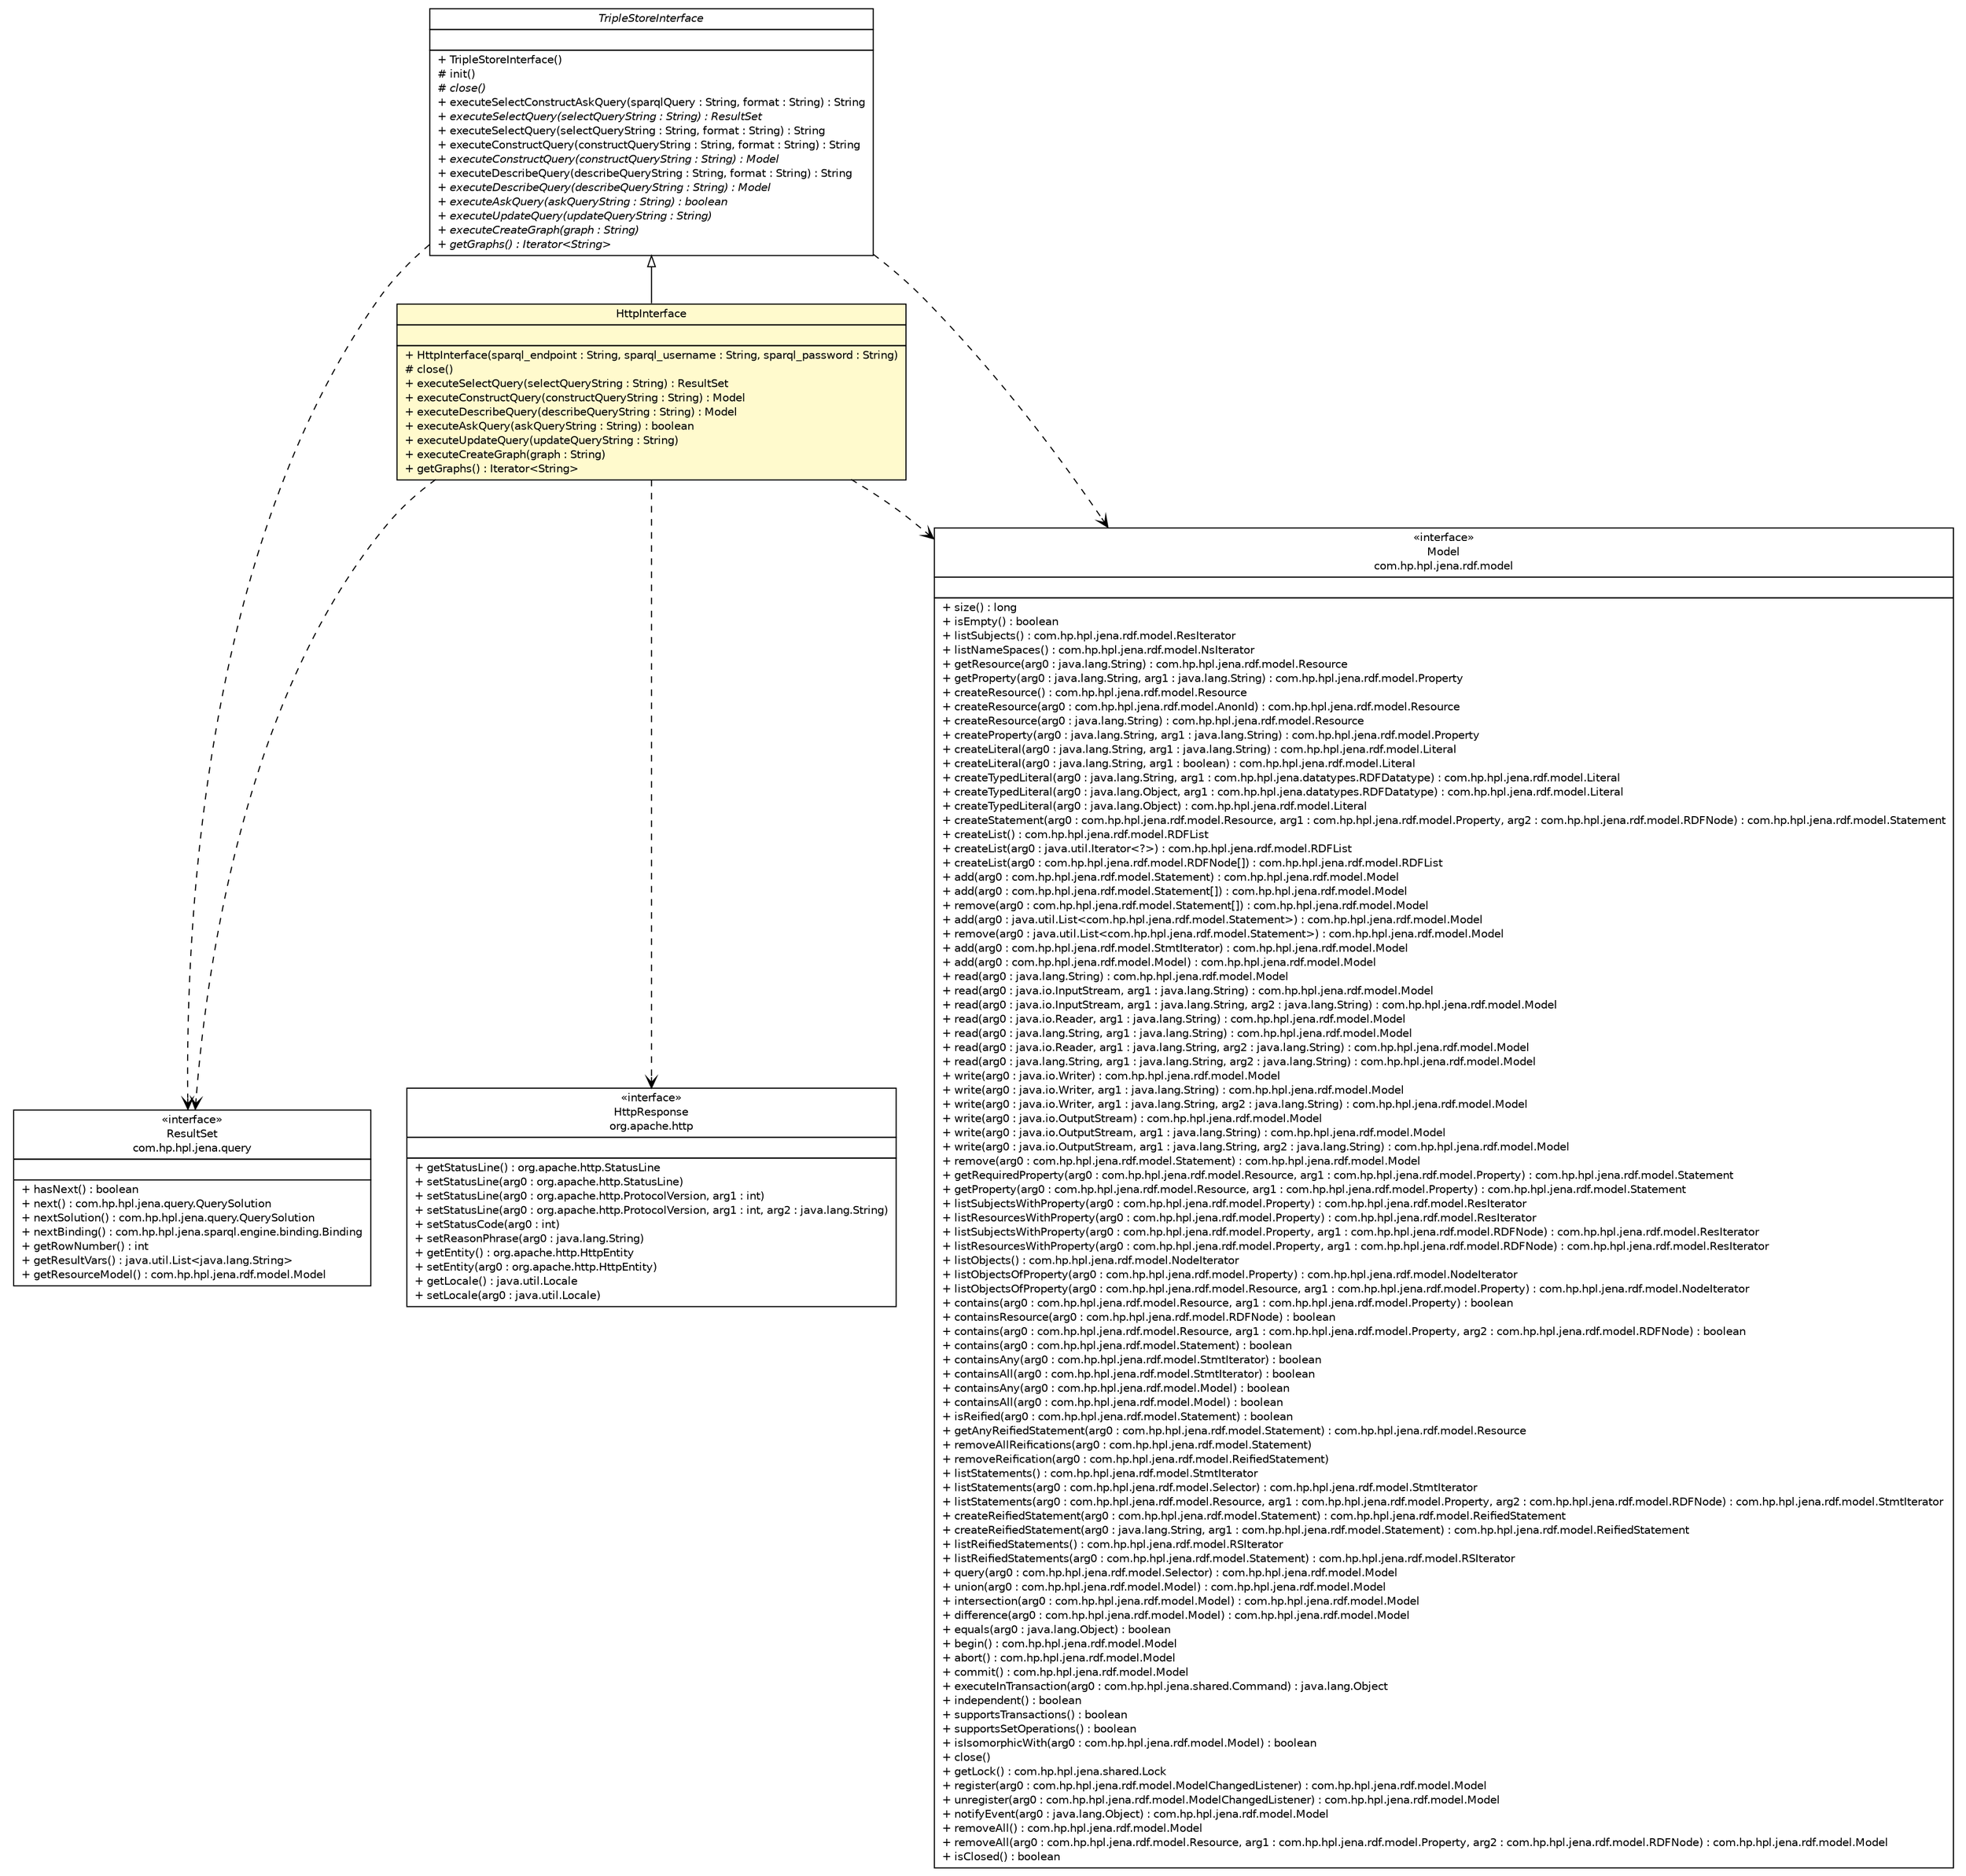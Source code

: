 #!/usr/local/bin/dot
#
# Class diagram 
# Generated by UMLGraph version R5_6-24-gf6e263 (http://www.umlgraph.org/)
#

digraph G {
	edge [fontname="Helvetica",fontsize=10,labelfontname="Helvetica",labelfontsize=10];
	node [fontname="Helvetica",fontsize=10,shape=plaintext];
	nodesep=0.25;
	ranksep=0.5;
	// de.tud.plt.r43ples.triplestoreInterface.HttpInterface
	c794 [label=<<table title="de.tud.plt.r43ples.triplestoreInterface.HttpInterface" border="0" cellborder="1" cellspacing="0" cellpadding="2" port="p" bgcolor="lemonChiffon" href="./HttpInterface.html">
		<tr><td><table border="0" cellspacing="0" cellpadding="1">
<tr><td align="center" balign="center"> HttpInterface </td></tr>
		</table></td></tr>
		<tr><td><table border="0" cellspacing="0" cellpadding="1">
<tr><td align="left" balign="left">  </td></tr>
		</table></td></tr>
		<tr><td><table border="0" cellspacing="0" cellpadding="1">
<tr><td align="left" balign="left"> + HttpInterface(sparql_endpoint : String, sparql_username : String, sparql_password : String) </td></tr>
<tr><td align="left" balign="left"> # close() </td></tr>
<tr><td align="left" balign="left"> + executeSelectQuery(selectQueryString : String) : ResultSet </td></tr>
<tr><td align="left" balign="left"> + executeConstructQuery(constructQueryString : String) : Model </td></tr>
<tr><td align="left" balign="left"> + executeDescribeQuery(describeQueryString : String) : Model </td></tr>
<tr><td align="left" balign="left"> + executeAskQuery(askQueryString : String) : boolean </td></tr>
<tr><td align="left" balign="left"> + executeUpdateQuery(updateQueryString : String) </td></tr>
<tr><td align="left" balign="left"> + executeCreateGraph(graph : String) </td></tr>
<tr><td align="left" balign="left"> + getGraphs() : Iterator&lt;String&gt; </td></tr>
		</table></td></tr>
		</table>>, URL="./HttpInterface.html", fontname="Helvetica", fontcolor="black", fontsize=10.0];
	// de.tud.plt.r43ples.triplestoreInterface.TripleStoreInterface
	c797 [label=<<table title="de.tud.plt.r43ples.triplestoreInterface.TripleStoreInterface" border="0" cellborder="1" cellspacing="0" cellpadding="2" port="p" href="./TripleStoreInterface.html">
		<tr><td><table border="0" cellspacing="0" cellpadding="1">
<tr><td align="center" balign="center"><font face="Helvetica-Oblique"> TripleStoreInterface </font></td></tr>
		</table></td></tr>
		<tr><td><table border="0" cellspacing="0" cellpadding="1">
<tr><td align="left" balign="left">  </td></tr>
		</table></td></tr>
		<tr><td><table border="0" cellspacing="0" cellpadding="1">
<tr><td align="left" balign="left"> + TripleStoreInterface() </td></tr>
<tr><td align="left" balign="left"> # init() </td></tr>
<tr><td align="left" balign="left"><font face="Helvetica-Oblique" point-size="10.0"> # close() </font></td></tr>
<tr><td align="left" balign="left"> + executeSelectConstructAskQuery(sparqlQuery : String, format : String) : String </td></tr>
<tr><td align="left" balign="left"><font face="Helvetica-Oblique" point-size="10.0"> + executeSelectQuery(selectQueryString : String) : ResultSet </font></td></tr>
<tr><td align="left" balign="left"> + executeSelectQuery(selectQueryString : String, format : String) : String </td></tr>
<tr><td align="left" balign="left"> + executeConstructQuery(constructQueryString : String, format : String) : String </td></tr>
<tr><td align="left" balign="left"><font face="Helvetica-Oblique" point-size="10.0"> + executeConstructQuery(constructQueryString : String) : Model </font></td></tr>
<tr><td align="left" balign="left"> + executeDescribeQuery(describeQueryString : String, format : String) : String </td></tr>
<tr><td align="left" balign="left"><font face="Helvetica-Oblique" point-size="10.0"> + executeDescribeQuery(describeQueryString : String) : Model </font></td></tr>
<tr><td align="left" balign="left"><font face="Helvetica-Oblique" point-size="10.0"> + executeAskQuery(askQueryString : String) : boolean </font></td></tr>
<tr><td align="left" balign="left"><font face="Helvetica-Oblique" point-size="10.0"> + executeUpdateQuery(updateQueryString : String) </font></td></tr>
<tr><td align="left" balign="left"><font face="Helvetica-Oblique" point-size="10.0"> + executeCreateGraph(graph : String) </font></td></tr>
<tr><td align="left" balign="left"><font face="Helvetica-Oblique" point-size="10.0"> + getGraphs() : Iterator&lt;String&gt; </font></td></tr>
		</table></td></tr>
		</table>>, URL="./TripleStoreInterface.html", fontname="Helvetica", fontcolor="black", fontsize=10.0];
	//de.tud.plt.r43ples.triplestoreInterface.HttpInterface extends de.tud.plt.r43ples.triplestoreInterface.TripleStoreInterface
	c797:p -> c794:p [dir=back,arrowtail=empty];
	// de.tud.plt.r43ples.triplestoreInterface.HttpInterface DEPEND com.hp.hpl.jena.query.ResultSet
	c794:p -> c834:p [taillabel="", label="", headlabel="", fontname="Helvetica", fontcolor="black", fontsize=10.0, color="black", arrowhead=open, style=dashed];
	// de.tud.plt.r43ples.triplestoreInterface.HttpInterface DEPEND com.hp.hpl.jena.rdf.model.Model
	c794:p -> c846:p [taillabel="", label="", headlabel="", fontname="Helvetica", fontcolor="black", fontsize=10.0, color="black", arrowhead=open, style=dashed];
	// de.tud.plt.r43ples.triplestoreInterface.HttpInterface DEPEND org.apache.http.HttpResponse
	c794:p -> c849:p [taillabel="", label="", headlabel="", fontname="Helvetica", fontcolor="black", fontsize=10.0, color="black", arrowhead=open, style=dashed];
	// de.tud.plt.r43ples.triplestoreInterface.TripleStoreInterface DEPEND com.hp.hpl.jena.query.ResultSet
	c797:p -> c834:p [taillabel="", label="", headlabel="", fontname="Helvetica", fontcolor="black", fontsize=10.0, color="black", arrowhead=open, style=dashed];
	// de.tud.plt.r43ples.triplestoreInterface.TripleStoreInterface DEPEND com.hp.hpl.jena.rdf.model.Model
	c797:p -> c846:p [taillabel="", label="", headlabel="", fontname="Helvetica", fontcolor="black", fontsize=10.0, color="black", arrowhead=open, style=dashed];
	// com.hp.hpl.jena.rdf.model.Model
	c846 [label=<<table title="com.hp.hpl.jena.rdf.model.Model" border="0" cellborder="1" cellspacing="0" cellpadding="2" port="p" href="http://java.sun.com/j2se/1.4.2/docs/api/com/hp/hpl/jena/rdf/model/Model.html">
		<tr><td><table border="0" cellspacing="0" cellpadding="1">
<tr><td align="center" balign="center"> &#171;interface&#187; </td></tr>
<tr><td align="center" balign="center"> Model </td></tr>
<tr><td align="center" balign="center"> com.hp.hpl.jena.rdf.model </td></tr>
		</table></td></tr>
		<tr><td><table border="0" cellspacing="0" cellpadding="1">
<tr><td align="left" balign="left">  </td></tr>
		</table></td></tr>
		<tr><td><table border="0" cellspacing="0" cellpadding="1">
<tr><td align="left" balign="left"> + size() : long </td></tr>
<tr><td align="left" balign="left"> + isEmpty() : boolean </td></tr>
<tr><td align="left" balign="left"> + listSubjects() : com.hp.hpl.jena.rdf.model.ResIterator </td></tr>
<tr><td align="left" balign="left"> + listNameSpaces() : com.hp.hpl.jena.rdf.model.NsIterator </td></tr>
<tr><td align="left" balign="left"> + getResource(arg0 : java.lang.String) : com.hp.hpl.jena.rdf.model.Resource </td></tr>
<tr><td align="left" balign="left"> + getProperty(arg0 : java.lang.String, arg1 : java.lang.String) : com.hp.hpl.jena.rdf.model.Property </td></tr>
<tr><td align="left" balign="left"> + createResource() : com.hp.hpl.jena.rdf.model.Resource </td></tr>
<tr><td align="left" balign="left"> + createResource(arg0 : com.hp.hpl.jena.rdf.model.AnonId) : com.hp.hpl.jena.rdf.model.Resource </td></tr>
<tr><td align="left" balign="left"> + createResource(arg0 : java.lang.String) : com.hp.hpl.jena.rdf.model.Resource </td></tr>
<tr><td align="left" balign="left"> + createProperty(arg0 : java.lang.String, arg1 : java.lang.String) : com.hp.hpl.jena.rdf.model.Property </td></tr>
<tr><td align="left" balign="left"> + createLiteral(arg0 : java.lang.String, arg1 : java.lang.String) : com.hp.hpl.jena.rdf.model.Literal </td></tr>
<tr><td align="left" balign="left"> + createLiteral(arg0 : java.lang.String, arg1 : boolean) : com.hp.hpl.jena.rdf.model.Literal </td></tr>
<tr><td align="left" balign="left"> + createTypedLiteral(arg0 : java.lang.String, arg1 : com.hp.hpl.jena.datatypes.RDFDatatype) : com.hp.hpl.jena.rdf.model.Literal </td></tr>
<tr><td align="left" balign="left"> + createTypedLiteral(arg0 : java.lang.Object, arg1 : com.hp.hpl.jena.datatypes.RDFDatatype) : com.hp.hpl.jena.rdf.model.Literal </td></tr>
<tr><td align="left" balign="left"> + createTypedLiteral(arg0 : java.lang.Object) : com.hp.hpl.jena.rdf.model.Literal </td></tr>
<tr><td align="left" balign="left"> + createStatement(arg0 : com.hp.hpl.jena.rdf.model.Resource, arg1 : com.hp.hpl.jena.rdf.model.Property, arg2 : com.hp.hpl.jena.rdf.model.RDFNode) : com.hp.hpl.jena.rdf.model.Statement </td></tr>
<tr><td align="left" balign="left"> + createList() : com.hp.hpl.jena.rdf.model.RDFList </td></tr>
<tr><td align="left" balign="left"> + createList(arg0 : java.util.Iterator&lt;?&gt;) : com.hp.hpl.jena.rdf.model.RDFList </td></tr>
<tr><td align="left" balign="left"> + createList(arg0 : com.hp.hpl.jena.rdf.model.RDFNode[]) : com.hp.hpl.jena.rdf.model.RDFList </td></tr>
<tr><td align="left" balign="left"> + add(arg0 : com.hp.hpl.jena.rdf.model.Statement) : com.hp.hpl.jena.rdf.model.Model </td></tr>
<tr><td align="left" balign="left"> + add(arg0 : com.hp.hpl.jena.rdf.model.Statement[]) : com.hp.hpl.jena.rdf.model.Model </td></tr>
<tr><td align="left" balign="left"> + remove(arg0 : com.hp.hpl.jena.rdf.model.Statement[]) : com.hp.hpl.jena.rdf.model.Model </td></tr>
<tr><td align="left" balign="left"> + add(arg0 : java.util.List&lt;com.hp.hpl.jena.rdf.model.Statement&gt;) : com.hp.hpl.jena.rdf.model.Model </td></tr>
<tr><td align="left" balign="left"> + remove(arg0 : java.util.List&lt;com.hp.hpl.jena.rdf.model.Statement&gt;) : com.hp.hpl.jena.rdf.model.Model </td></tr>
<tr><td align="left" balign="left"> + add(arg0 : com.hp.hpl.jena.rdf.model.StmtIterator) : com.hp.hpl.jena.rdf.model.Model </td></tr>
<tr><td align="left" balign="left"> + add(arg0 : com.hp.hpl.jena.rdf.model.Model) : com.hp.hpl.jena.rdf.model.Model </td></tr>
<tr><td align="left" balign="left"> + read(arg0 : java.lang.String) : com.hp.hpl.jena.rdf.model.Model </td></tr>
<tr><td align="left" balign="left"> + read(arg0 : java.io.InputStream, arg1 : java.lang.String) : com.hp.hpl.jena.rdf.model.Model </td></tr>
<tr><td align="left" balign="left"> + read(arg0 : java.io.InputStream, arg1 : java.lang.String, arg2 : java.lang.String) : com.hp.hpl.jena.rdf.model.Model </td></tr>
<tr><td align="left" balign="left"> + read(arg0 : java.io.Reader, arg1 : java.lang.String) : com.hp.hpl.jena.rdf.model.Model </td></tr>
<tr><td align="left" balign="left"> + read(arg0 : java.lang.String, arg1 : java.lang.String) : com.hp.hpl.jena.rdf.model.Model </td></tr>
<tr><td align="left" balign="left"> + read(arg0 : java.io.Reader, arg1 : java.lang.String, arg2 : java.lang.String) : com.hp.hpl.jena.rdf.model.Model </td></tr>
<tr><td align="left" balign="left"> + read(arg0 : java.lang.String, arg1 : java.lang.String, arg2 : java.lang.String) : com.hp.hpl.jena.rdf.model.Model </td></tr>
<tr><td align="left" balign="left"> + write(arg0 : java.io.Writer) : com.hp.hpl.jena.rdf.model.Model </td></tr>
<tr><td align="left" balign="left"> + write(arg0 : java.io.Writer, arg1 : java.lang.String) : com.hp.hpl.jena.rdf.model.Model </td></tr>
<tr><td align="left" balign="left"> + write(arg0 : java.io.Writer, arg1 : java.lang.String, arg2 : java.lang.String) : com.hp.hpl.jena.rdf.model.Model </td></tr>
<tr><td align="left" balign="left"> + write(arg0 : java.io.OutputStream) : com.hp.hpl.jena.rdf.model.Model </td></tr>
<tr><td align="left" balign="left"> + write(arg0 : java.io.OutputStream, arg1 : java.lang.String) : com.hp.hpl.jena.rdf.model.Model </td></tr>
<tr><td align="left" balign="left"> + write(arg0 : java.io.OutputStream, arg1 : java.lang.String, arg2 : java.lang.String) : com.hp.hpl.jena.rdf.model.Model </td></tr>
<tr><td align="left" balign="left"> + remove(arg0 : com.hp.hpl.jena.rdf.model.Statement) : com.hp.hpl.jena.rdf.model.Model </td></tr>
<tr><td align="left" balign="left"> + getRequiredProperty(arg0 : com.hp.hpl.jena.rdf.model.Resource, arg1 : com.hp.hpl.jena.rdf.model.Property) : com.hp.hpl.jena.rdf.model.Statement </td></tr>
<tr><td align="left" balign="left"> + getProperty(arg0 : com.hp.hpl.jena.rdf.model.Resource, arg1 : com.hp.hpl.jena.rdf.model.Property) : com.hp.hpl.jena.rdf.model.Statement </td></tr>
<tr><td align="left" balign="left"> + listSubjectsWithProperty(arg0 : com.hp.hpl.jena.rdf.model.Property) : com.hp.hpl.jena.rdf.model.ResIterator </td></tr>
<tr><td align="left" balign="left"> + listResourcesWithProperty(arg0 : com.hp.hpl.jena.rdf.model.Property) : com.hp.hpl.jena.rdf.model.ResIterator </td></tr>
<tr><td align="left" balign="left"> + listSubjectsWithProperty(arg0 : com.hp.hpl.jena.rdf.model.Property, arg1 : com.hp.hpl.jena.rdf.model.RDFNode) : com.hp.hpl.jena.rdf.model.ResIterator </td></tr>
<tr><td align="left" balign="left"> + listResourcesWithProperty(arg0 : com.hp.hpl.jena.rdf.model.Property, arg1 : com.hp.hpl.jena.rdf.model.RDFNode) : com.hp.hpl.jena.rdf.model.ResIterator </td></tr>
<tr><td align="left" balign="left"> + listObjects() : com.hp.hpl.jena.rdf.model.NodeIterator </td></tr>
<tr><td align="left" balign="left"> + listObjectsOfProperty(arg0 : com.hp.hpl.jena.rdf.model.Property) : com.hp.hpl.jena.rdf.model.NodeIterator </td></tr>
<tr><td align="left" balign="left"> + listObjectsOfProperty(arg0 : com.hp.hpl.jena.rdf.model.Resource, arg1 : com.hp.hpl.jena.rdf.model.Property) : com.hp.hpl.jena.rdf.model.NodeIterator </td></tr>
<tr><td align="left" balign="left"> + contains(arg0 : com.hp.hpl.jena.rdf.model.Resource, arg1 : com.hp.hpl.jena.rdf.model.Property) : boolean </td></tr>
<tr><td align="left" balign="left"> + containsResource(arg0 : com.hp.hpl.jena.rdf.model.RDFNode) : boolean </td></tr>
<tr><td align="left" balign="left"> + contains(arg0 : com.hp.hpl.jena.rdf.model.Resource, arg1 : com.hp.hpl.jena.rdf.model.Property, arg2 : com.hp.hpl.jena.rdf.model.RDFNode) : boolean </td></tr>
<tr><td align="left" balign="left"> + contains(arg0 : com.hp.hpl.jena.rdf.model.Statement) : boolean </td></tr>
<tr><td align="left" balign="left"> + containsAny(arg0 : com.hp.hpl.jena.rdf.model.StmtIterator) : boolean </td></tr>
<tr><td align="left" balign="left"> + containsAll(arg0 : com.hp.hpl.jena.rdf.model.StmtIterator) : boolean </td></tr>
<tr><td align="left" balign="left"> + containsAny(arg0 : com.hp.hpl.jena.rdf.model.Model) : boolean </td></tr>
<tr><td align="left" balign="left"> + containsAll(arg0 : com.hp.hpl.jena.rdf.model.Model) : boolean </td></tr>
<tr><td align="left" balign="left"> + isReified(arg0 : com.hp.hpl.jena.rdf.model.Statement) : boolean </td></tr>
<tr><td align="left" balign="left"> + getAnyReifiedStatement(arg0 : com.hp.hpl.jena.rdf.model.Statement) : com.hp.hpl.jena.rdf.model.Resource </td></tr>
<tr><td align="left" balign="left"> + removeAllReifications(arg0 : com.hp.hpl.jena.rdf.model.Statement) </td></tr>
<tr><td align="left" balign="left"> + removeReification(arg0 : com.hp.hpl.jena.rdf.model.ReifiedStatement) </td></tr>
<tr><td align="left" balign="left"> + listStatements() : com.hp.hpl.jena.rdf.model.StmtIterator </td></tr>
<tr><td align="left" balign="left"> + listStatements(arg0 : com.hp.hpl.jena.rdf.model.Selector) : com.hp.hpl.jena.rdf.model.StmtIterator </td></tr>
<tr><td align="left" balign="left"> + listStatements(arg0 : com.hp.hpl.jena.rdf.model.Resource, arg1 : com.hp.hpl.jena.rdf.model.Property, arg2 : com.hp.hpl.jena.rdf.model.RDFNode) : com.hp.hpl.jena.rdf.model.StmtIterator </td></tr>
<tr><td align="left" balign="left"> + createReifiedStatement(arg0 : com.hp.hpl.jena.rdf.model.Statement) : com.hp.hpl.jena.rdf.model.ReifiedStatement </td></tr>
<tr><td align="left" balign="left"> + createReifiedStatement(arg0 : java.lang.String, arg1 : com.hp.hpl.jena.rdf.model.Statement) : com.hp.hpl.jena.rdf.model.ReifiedStatement </td></tr>
<tr><td align="left" balign="left"> + listReifiedStatements() : com.hp.hpl.jena.rdf.model.RSIterator </td></tr>
<tr><td align="left" balign="left"> + listReifiedStatements(arg0 : com.hp.hpl.jena.rdf.model.Statement) : com.hp.hpl.jena.rdf.model.RSIterator </td></tr>
<tr><td align="left" balign="left"> + query(arg0 : com.hp.hpl.jena.rdf.model.Selector) : com.hp.hpl.jena.rdf.model.Model </td></tr>
<tr><td align="left" balign="left"> + union(arg0 : com.hp.hpl.jena.rdf.model.Model) : com.hp.hpl.jena.rdf.model.Model </td></tr>
<tr><td align="left" balign="left"> + intersection(arg0 : com.hp.hpl.jena.rdf.model.Model) : com.hp.hpl.jena.rdf.model.Model </td></tr>
<tr><td align="left" balign="left"> + difference(arg0 : com.hp.hpl.jena.rdf.model.Model) : com.hp.hpl.jena.rdf.model.Model </td></tr>
<tr><td align="left" balign="left"> + equals(arg0 : java.lang.Object) : boolean </td></tr>
<tr><td align="left" balign="left"> + begin() : com.hp.hpl.jena.rdf.model.Model </td></tr>
<tr><td align="left" balign="left"> + abort() : com.hp.hpl.jena.rdf.model.Model </td></tr>
<tr><td align="left" balign="left"> + commit() : com.hp.hpl.jena.rdf.model.Model </td></tr>
<tr><td align="left" balign="left"> + executeInTransaction(arg0 : com.hp.hpl.jena.shared.Command) : java.lang.Object </td></tr>
<tr><td align="left" balign="left"> + independent() : boolean </td></tr>
<tr><td align="left" balign="left"> + supportsTransactions() : boolean </td></tr>
<tr><td align="left" balign="left"> + supportsSetOperations() : boolean </td></tr>
<tr><td align="left" balign="left"> + isIsomorphicWith(arg0 : com.hp.hpl.jena.rdf.model.Model) : boolean </td></tr>
<tr><td align="left" balign="left"> + close() </td></tr>
<tr><td align="left" balign="left"> + getLock() : com.hp.hpl.jena.shared.Lock </td></tr>
<tr><td align="left" balign="left"> + register(arg0 : com.hp.hpl.jena.rdf.model.ModelChangedListener) : com.hp.hpl.jena.rdf.model.Model </td></tr>
<tr><td align="left" balign="left"> + unregister(arg0 : com.hp.hpl.jena.rdf.model.ModelChangedListener) : com.hp.hpl.jena.rdf.model.Model </td></tr>
<tr><td align="left" balign="left"> + notifyEvent(arg0 : java.lang.Object) : com.hp.hpl.jena.rdf.model.Model </td></tr>
<tr><td align="left" balign="left"> + removeAll() : com.hp.hpl.jena.rdf.model.Model </td></tr>
<tr><td align="left" balign="left"> + removeAll(arg0 : com.hp.hpl.jena.rdf.model.Resource, arg1 : com.hp.hpl.jena.rdf.model.Property, arg2 : com.hp.hpl.jena.rdf.model.RDFNode) : com.hp.hpl.jena.rdf.model.Model </td></tr>
<tr><td align="left" balign="left"> + isClosed() : boolean </td></tr>
		</table></td></tr>
		</table>>, URL="http://java.sun.com/j2se/1.4.2/docs/api/com/hp/hpl/jena/rdf/model/Model.html", fontname="Helvetica", fontcolor="black", fontsize=10.0];
	// org.apache.http.HttpResponse
	c849 [label=<<table title="org.apache.http.HttpResponse" border="0" cellborder="1" cellspacing="0" cellpadding="2" port="p" href="http://java.sun.com/j2se/1.4.2/docs/api/org/apache/http/HttpResponse.html">
		<tr><td><table border="0" cellspacing="0" cellpadding="1">
<tr><td align="center" balign="center"> &#171;interface&#187; </td></tr>
<tr><td align="center" balign="center"> HttpResponse </td></tr>
<tr><td align="center" balign="center"> org.apache.http </td></tr>
		</table></td></tr>
		<tr><td><table border="0" cellspacing="0" cellpadding="1">
<tr><td align="left" balign="left">  </td></tr>
		</table></td></tr>
		<tr><td><table border="0" cellspacing="0" cellpadding="1">
<tr><td align="left" balign="left"> + getStatusLine() : org.apache.http.StatusLine </td></tr>
<tr><td align="left" balign="left"> + setStatusLine(arg0 : org.apache.http.StatusLine) </td></tr>
<tr><td align="left" balign="left"> + setStatusLine(arg0 : org.apache.http.ProtocolVersion, arg1 : int) </td></tr>
<tr><td align="left" balign="left"> + setStatusLine(arg0 : org.apache.http.ProtocolVersion, arg1 : int, arg2 : java.lang.String) </td></tr>
<tr><td align="left" balign="left"> + setStatusCode(arg0 : int) </td></tr>
<tr><td align="left" balign="left"> + setReasonPhrase(arg0 : java.lang.String) </td></tr>
<tr><td align="left" balign="left"> + getEntity() : org.apache.http.HttpEntity </td></tr>
<tr><td align="left" balign="left"> + setEntity(arg0 : org.apache.http.HttpEntity) </td></tr>
<tr><td align="left" balign="left"> + getLocale() : java.util.Locale </td></tr>
<tr><td align="left" balign="left"> + setLocale(arg0 : java.util.Locale) </td></tr>
		</table></td></tr>
		</table>>, URL="http://java.sun.com/j2se/1.4.2/docs/api/org/apache/http/HttpResponse.html", fontname="Helvetica", fontcolor="black", fontsize=10.0];
	// com.hp.hpl.jena.query.ResultSet
	c834 [label=<<table title="com.hp.hpl.jena.query.ResultSet" border="0" cellborder="1" cellspacing="0" cellpadding="2" port="p" href="http://java.sun.com/j2se/1.4.2/docs/api/com/hp/hpl/jena/query/ResultSet.html">
		<tr><td><table border="0" cellspacing="0" cellpadding="1">
<tr><td align="center" balign="center"> &#171;interface&#187; </td></tr>
<tr><td align="center" balign="center"> ResultSet </td></tr>
<tr><td align="center" balign="center"> com.hp.hpl.jena.query </td></tr>
		</table></td></tr>
		<tr><td><table border="0" cellspacing="0" cellpadding="1">
<tr><td align="left" balign="left">  </td></tr>
		</table></td></tr>
		<tr><td><table border="0" cellspacing="0" cellpadding="1">
<tr><td align="left" balign="left"> + hasNext() : boolean </td></tr>
<tr><td align="left" balign="left"> + next() : com.hp.hpl.jena.query.QuerySolution </td></tr>
<tr><td align="left" balign="left"> + nextSolution() : com.hp.hpl.jena.query.QuerySolution </td></tr>
<tr><td align="left" balign="left"> + nextBinding() : com.hp.hpl.jena.sparql.engine.binding.Binding </td></tr>
<tr><td align="left" balign="left"> + getRowNumber() : int </td></tr>
<tr><td align="left" balign="left"> + getResultVars() : java.util.List&lt;java.lang.String&gt; </td></tr>
<tr><td align="left" balign="left"> + getResourceModel() : com.hp.hpl.jena.rdf.model.Model </td></tr>
		</table></td></tr>
		</table>>, URL="http://java.sun.com/j2se/1.4.2/docs/api/com/hp/hpl/jena/query/ResultSet.html", fontname="Helvetica", fontcolor="black", fontsize=10.0];
}

